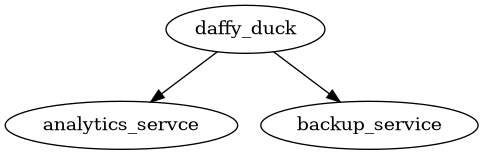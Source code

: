 @startuml
digraph world {
size="7, 7";
daffy_duck->{analytics_servce; backup_service;};
 
 
}
@enduml
